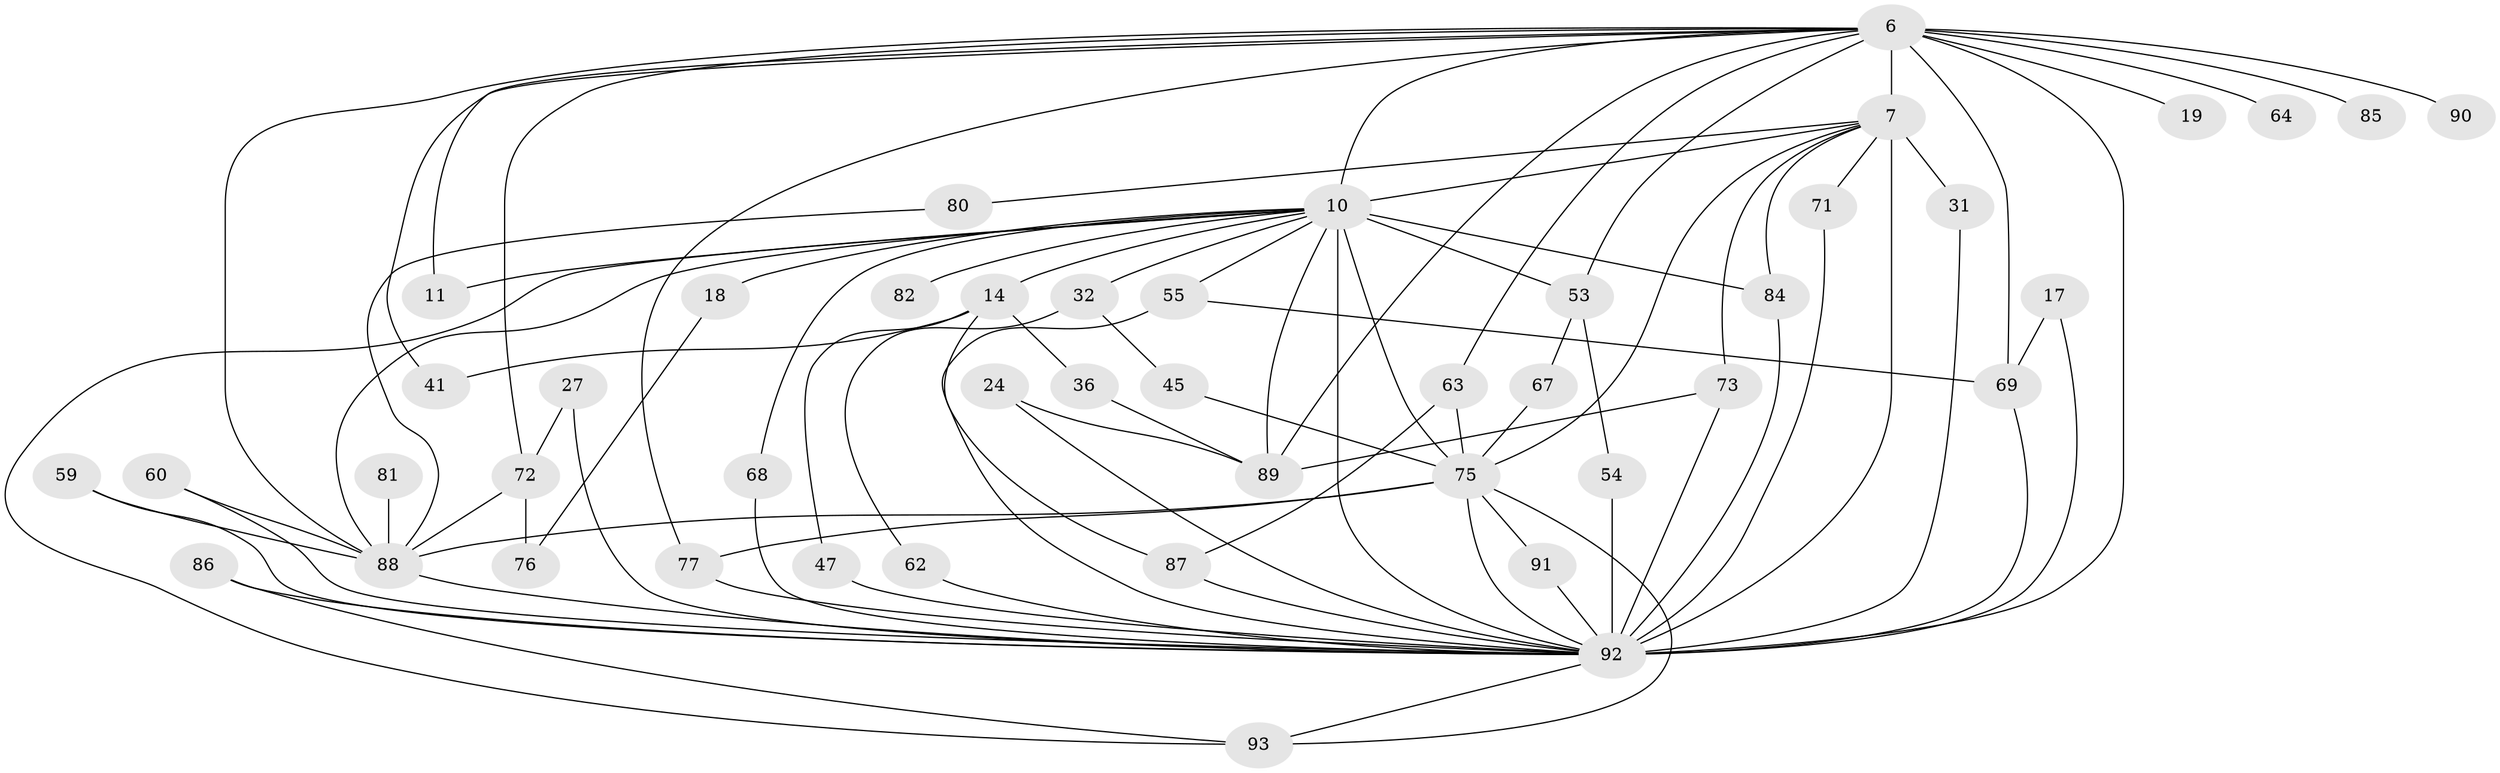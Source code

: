 // original degree distribution, {24: 0.010752688172043012, 18: 0.010752688172043012, 21: 0.021505376344086023, 15: 0.021505376344086023, 14: 0.010752688172043012, 12: 0.010752688172043012, 22: 0.021505376344086023, 2: 0.5268817204301075, 6: 0.053763440860215055, 3: 0.11827956989247312, 4: 0.13978494623655913, 5: 0.053763440860215055}
// Generated by graph-tools (version 1.1) at 2025/44/03/09/25 04:44:18]
// undirected, 46 vertices, 90 edges
graph export_dot {
graph [start="1"]
  node [color=gray90,style=filled];
  6 [super="+3+4"];
  7 [super="+5"];
  10 [super="+9"];
  11;
  14 [super="+13"];
  17;
  18;
  19;
  24;
  27;
  31;
  32;
  36;
  41;
  45;
  47;
  53 [super="+50"];
  54;
  55 [super="+20"];
  59;
  60 [super="+58"];
  62;
  63 [super="+39"];
  64;
  67;
  68;
  69 [super="+65+56"];
  71;
  72 [super="+61"];
  73 [super="+52"];
  75 [super="+42+35"];
  76;
  77 [super="+43"];
  80;
  81;
  82;
  84 [super="+33+74+79"];
  85;
  86;
  87 [super="+51"];
  88 [super="+46+83+48"];
  89 [super="+22"];
  90;
  91;
  92 [super="+66+57+78+8"];
  93 [super="+49"];
  6 -- 7 [weight=6];
  6 -- 10 [weight=6];
  6 -- 11;
  6 -- 64 [weight=2];
  6 -- 85 [weight=2];
  6 -- 89 [weight=2];
  6 -- 90 [weight=2];
  6 -- 19 [weight=2];
  6 -- 92 [weight=14];
  6 -- 41;
  6 -- 72;
  6 -- 77;
  6 -- 53 [weight=2];
  6 -- 63;
  6 -- 88 [weight=5];
  6 -- 69 [weight=3];
  7 -- 10 [weight=4];
  7 -- 31;
  7 -- 71;
  7 -- 80;
  7 -- 92 [weight=6];
  7 -- 84;
  7 -- 75 [weight=3];
  7 -- 73;
  10 -- 11;
  10 -- 18 [weight=2];
  10 -- 32 [weight=2];
  10 -- 68;
  10 -- 14 [weight=3];
  10 -- 82;
  10 -- 84 [weight=3];
  10 -- 93;
  10 -- 53 [weight=2];
  10 -- 89 [weight=2];
  10 -- 92 [weight=8];
  10 -- 75;
  10 -- 88 [weight=2];
  10 -- 55;
  14 -- 36;
  14 -- 41;
  14 -- 47;
  14 -- 87;
  17 -- 69;
  17 -- 92 [weight=2];
  18 -- 76;
  24 -- 89;
  24 -- 92;
  27 -- 72;
  27 -- 92 [weight=3];
  31 -- 92;
  32 -- 45;
  32 -- 62;
  36 -- 89;
  45 -- 75;
  47 -- 92;
  53 -- 67;
  53 -- 54;
  54 -- 92;
  55 -- 69;
  55 -- 92;
  59 -- 88;
  59 -- 92;
  60 -- 88;
  60 -- 92;
  62 -- 92;
  63 -- 87;
  63 -- 75;
  67 -- 75;
  68 -- 92;
  69 -- 92;
  71 -- 92;
  72 -- 88;
  72 -- 76;
  73 -- 89;
  73 -- 92;
  75 -- 92;
  75 -- 77;
  75 -- 88 [weight=3];
  75 -- 91;
  75 -- 93;
  77 -- 92;
  80 -- 88;
  81 -- 88 [weight=2];
  84 -- 92;
  86 -- 93;
  86 -- 92;
  87 -- 92 [weight=3];
  88 -- 92;
  91 -- 92;
  92 -- 93;
}
